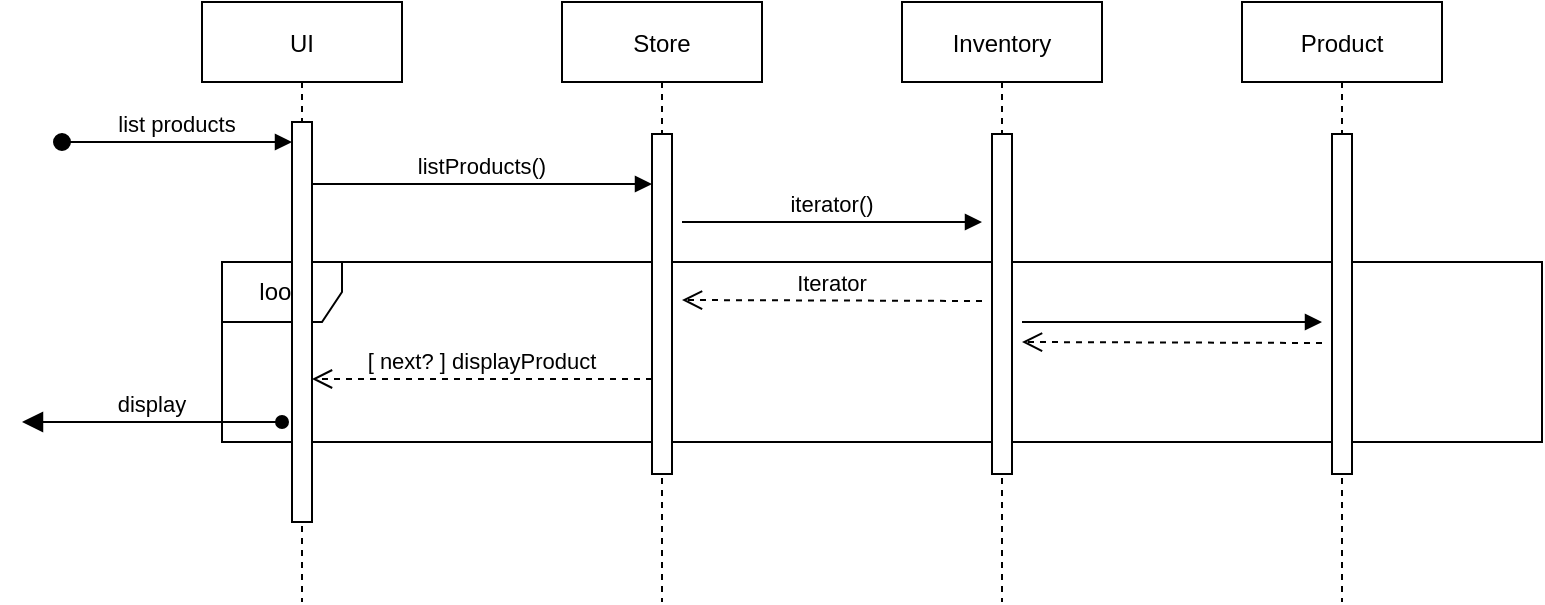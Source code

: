 <mxfile version="14.4.3" type="device"><diagram id="kgpKYQtTHZ0yAKxKKP6v" name="Page-1"><mxGraphModel dx="1247" dy="851" grid="1" gridSize="10" guides="1" tooltips="1" connect="1" arrows="1" fold="1" page="1" pageScale="1" pageWidth="850" pageHeight="1100" math="0" shadow="0"><root><mxCell id="0"/><mxCell id="1" parent="0"/><mxCell id="VSQMOAH160RTANQit0pT-10" value="loop" style="shape=umlFrame;whiteSpace=wrap;html=1;" vertex="1" parent="1"><mxGeometry x="130" y="210" width="660" height="90" as="geometry"/></mxCell><mxCell id="3nuBFxr9cyL0pnOWT2aG-1" value="UI" style="shape=umlLifeline;perimeter=lifelinePerimeter;container=1;collapsible=0;recursiveResize=0;rounded=0;shadow=0;strokeWidth=1;" parent="1" vertex="1"><mxGeometry x="120" y="80" width="100" height="300" as="geometry"/></mxCell><mxCell id="3nuBFxr9cyL0pnOWT2aG-2" value="" style="points=[];perimeter=orthogonalPerimeter;rounded=0;shadow=0;strokeWidth=1;" parent="3nuBFxr9cyL0pnOWT2aG-1" vertex="1"><mxGeometry x="45" y="60" width="10" height="200" as="geometry"/></mxCell><mxCell id="3nuBFxr9cyL0pnOWT2aG-3" value="list products" style="verticalAlign=bottom;startArrow=oval;endArrow=block;startSize=8;shadow=0;strokeWidth=1;" parent="3nuBFxr9cyL0pnOWT2aG-1" target="3nuBFxr9cyL0pnOWT2aG-2" edge="1"><mxGeometry relative="1" as="geometry"><mxPoint x="-70" y="70" as="sourcePoint"/></mxGeometry></mxCell><mxCell id="3nuBFxr9cyL0pnOWT2aG-5" value="Store" style="shape=umlLifeline;perimeter=lifelinePerimeter;container=1;collapsible=0;recursiveResize=0;rounded=0;shadow=0;strokeWidth=1;" parent="1" vertex="1"><mxGeometry x="300" y="80" width="100" height="300" as="geometry"/></mxCell><mxCell id="3nuBFxr9cyL0pnOWT2aG-6" value="" style="points=[];perimeter=orthogonalPerimeter;rounded=0;shadow=0;strokeWidth=1;" parent="3nuBFxr9cyL0pnOWT2aG-5" vertex="1"><mxGeometry x="45" y="66" width="10" height="170" as="geometry"/></mxCell><mxCell id="3nuBFxr9cyL0pnOWT2aG-7" value="[ next? ] displayProduct" style="verticalAlign=bottom;endArrow=open;dashed=1;endSize=8;exitX=0;exitY=0.95;shadow=0;strokeWidth=1;" parent="1" edge="1"><mxGeometry relative="1" as="geometry"><mxPoint x="175" y="268.5" as="targetPoint"/><mxPoint x="345" y="268.5" as="sourcePoint"/></mxGeometry></mxCell><mxCell id="3nuBFxr9cyL0pnOWT2aG-8" value="listProducts()" style="verticalAlign=bottom;endArrow=block;entryX=0;entryY=0;shadow=0;strokeWidth=1;" parent="1" edge="1"><mxGeometry relative="1" as="geometry"><mxPoint x="175" y="171.0" as="sourcePoint"/><mxPoint x="345" y="171.0" as="targetPoint"/></mxGeometry></mxCell><mxCell id="VSQMOAH160RTANQit0pT-1" value="Inventory" style="shape=umlLifeline;perimeter=lifelinePerimeter;container=1;collapsible=0;recursiveResize=0;rounded=0;shadow=0;strokeWidth=1;" vertex="1" parent="1"><mxGeometry x="470" y="80" width="100" height="300" as="geometry"/></mxCell><mxCell id="VSQMOAH160RTANQit0pT-2" value="" style="points=[];perimeter=orthogonalPerimeter;rounded=0;shadow=0;strokeWidth=1;" vertex="1" parent="VSQMOAH160RTANQit0pT-1"><mxGeometry x="45" y="66" width="10" height="170" as="geometry"/></mxCell><mxCell id="VSQMOAH160RTANQit0pT-3" value="Product" style="shape=umlLifeline;perimeter=lifelinePerimeter;container=1;collapsible=0;recursiveResize=0;rounded=0;shadow=0;strokeWidth=1;" vertex="1" parent="1"><mxGeometry x="640" y="80" width="100" height="300" as="geometry"/></mxCell><mxCell id="VSQMOAH160RTANQit0pT-4" value="" style="points=[];perimeter=orthogonalPerimeter;rounded=0;shadow=0;strokeWidth=1;" vertex="1" parent="VSQMOAH160RTANQit0pT-3"><mxGeometry x="45" y="66" width="10" height="170" as="geometry"/></mxCell><mxCell id="VSQMOAH160RTANQit0pT-5" value="iterator()" style="verticalAlign=bottom;endArrow=block;shadow=0;strokeWidth=1;" edge="1" parent="1"><mxGeometry relative="1" as="geometry"><mxPoint x="360" y="190.0" as="sourcePoint"/><mxPoint x="510" y="190" as="targetPoint"/></mxGeometry></mxCell><mxCell id="VSQMOAH160RTANQit0pT-6" value="Iterator" style="verticalAlign=bottom;endArrow=open;dashed=1;endSize=8;exitX=0;exitY=0.95;shadow=0;strokeWidth=1;" edge="1" parent="1"><mxGeometry relative="1" as="geometry"><mxPoint x="360" y="229" as="targetPoint"/><mxPoint x="510" y="229.5" as="sourcePoint"/></mxGeometry></mxCell><mxCell id="VSQMOAH160RTANQit0pT-7" value="" style="verticalAlign=bottom;endArrow=block;shadow=0;strokeWidth=1;" edge="1" parent="1"><mxGeometry relative="1" as="geometry"><mxPoint x="530" y="240" as="sourcePoint"/><mxPoint x="680" y="240" as="targetPoint"/></mxGeometry></mxCell><mxCell id="VSQMOAH160RTANQit0pT-8" value="" style="verticalAlign=bottom;endArrow=open;dashed=1;endSize=8;exitX=0;exitY=0.95;shadow=0;strokeWidth=1;" edge="1" parent="1"><mxGeometry relative="1" as="geometry"><mxPoint x="530" y="250" as="targetPoint"/><mxPoint x="680" y="250.5" as="sourcePoint"/></mxGeometry></mxCell><mxCell id="VSQMOAH160RTANQit0pT-11" value="display" style="verticalAlign=bottom;startArrow=block;endArrow=oval;startSize=8;shadow=0;strokeWidth=1;startFill=1;endFill=1;" edge="1" parent="1"><mxGeometry relative="1" as="geometry"><mxPoint x="30" y="290" as="sourcePoint"/><mxPoint x="160" y="290" as="targetPoint"/></mxGeometry></mxCell></root></mxGraphModel></diagram></mxfile>